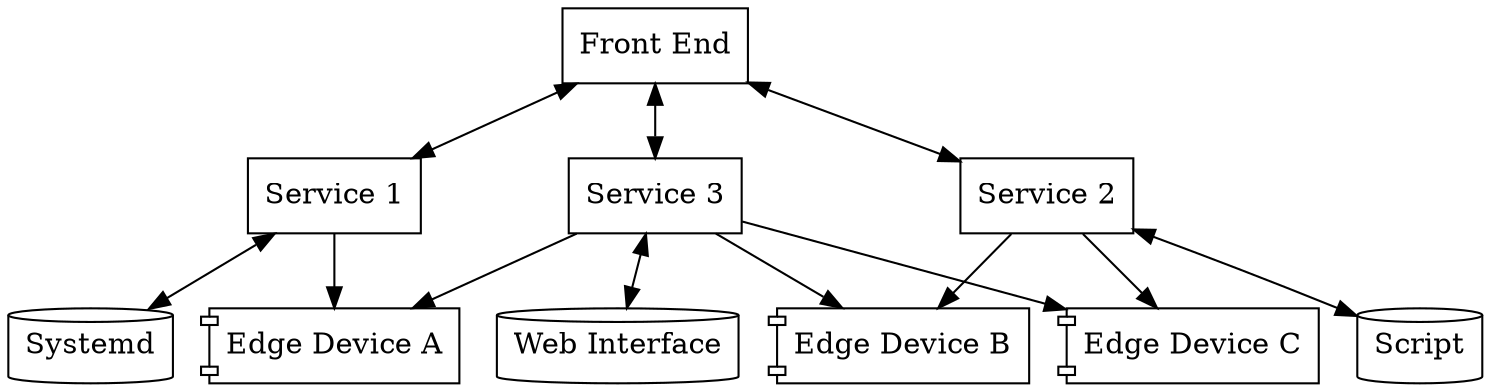 digraph G {
	graph [layout=dot rankdir=UD]

	edge_a [label="Edge Device A" shape=component]
	edge_b [label="Edge Device B" shape=component]
	edge_c [label="Edge Device C" shape=component]

	systemd [label="Systemd" shape=cylinder]
	script [label="Script" shape=cylinder]
	web [label="Web Interface" shape=cylinder]

	service_a [label="Service 1" shape=box]
	service_b [label="Service 2" shape=box]
	service_c [label="Service 3" shape=box]

	frontend [label="Front End" shape=box]

	{ rank=same frontend }
	{ rank=same edge_a edge_b edge_c }
	{ rank=same systemd script web }
	{ rank=same service_a service_b service_c }



	subgraph {
		frontend -> service_a [dir=both]
		frontend -> service_b [dir=both]
		frontend -> service_c [dir=both]
	}
	subgraph {
		label="Service 1"
		service_a -> edge_a [dir=normal]
		service_a -> systemd [dir=both]
	}
	subgraph {
		label="Service 2"
		service_b -> edge_b [dir=normal]
		service_b -> edge_c [dir=normal]
		service_b -> script [dir=both]
	}
	subgraph {
		label="Service 3"
		service_c -> edge_a 
		service_c -> edge_b
		service_c -> edge_c
		service_c -> web [dir=both]
	}

}
